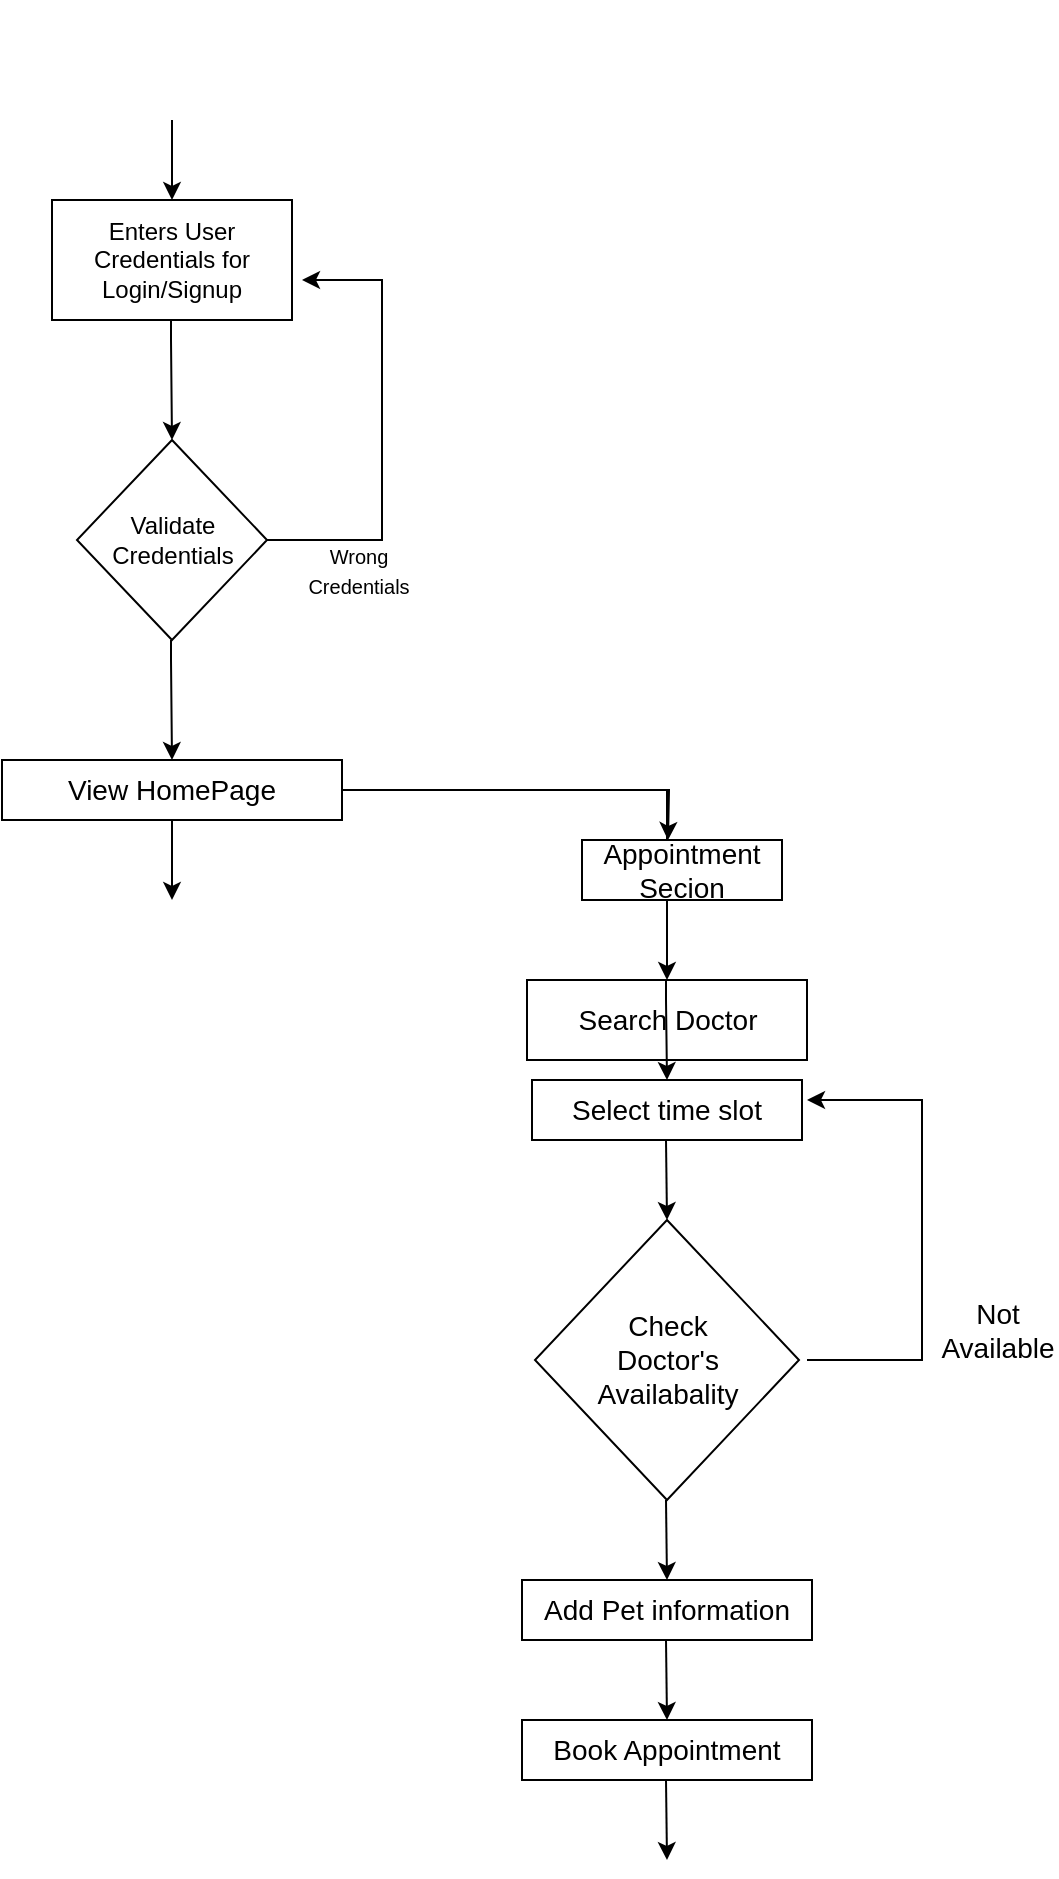 <mxfile version="15.9.4" type="github">
  <diagram id="dZjqcPs-gwaTEHIOecjV" name="Page-1">
    <mxGraphModel dx="1041" dy="437" grid="1" gridSize="10" guides="1" tooltips="1" connect="1" arrows="1" fold="1" page="1" pageScale="1" pageWidth="850" pageHeight="1100" math="0" shadow="0">
      <root>
        <mxCell id="0" />
        <mxCell id="1" parent="0" />
        <mxCell id="6ge-q-GDThWXUt3xkh55-1" value="" style="shape=image;html=1;verticalAlign=top;verticalLabelPosition=bottom;labelBackgroundColor=#ffffff;imageAspect=0;aspect=fixed;image=https://cdn4.iconfinder.com/data/icons/ionicons/512/icon-ios7-circle-filled-128.png" vertex="1" parent="1">
          <mxGeometry x="360" y="60" width="70" height="70" as="geometry" />
        </mxCell>
        <mxCell id="6ge-q-GDThWXUt3xkh55-2" value="Enters User Credentials for Login/Signup" style="rounded=0;whiteSpace=wrap;html=1;" vertex="1" parent="1">
          <mxGeometry x="335" y="160" width="120" height="60" as="geometry" />
        </mxCell>
        <mxCell id="6ge-q-GDThWXUt3xkh55-3" value="" style="endArrow=classic;html=1;rounded=0;entryX=0.5;entryY=0;entryDx=0;entryDy=0;exitX=0.5;exitY=1;exitDx=0;exitDy=0;" edge="1" parent="1" source="6ge-q-GDThWXUt3xkh55-1" target="6ge-q-GDThWXUt3xkh55-2">
          <mxGeometry width="50" height="50" relative="1" as="geometry">
            <mxPoint x="470" y="120" as="sourcePoint" />
            <mxPoint x="520" y="70" as="targetPoint" />
            <Array as="points">
              <mxPoint x="395" y="120" />
              <mxPoint x="395" y="130" />
            </Array>
          </mxGeometry>
        </mxCell>
        <mxCell id="6ge-q-GDThWXUt3xkh55-4" value="" style="endArrow=classic;html=1;rounded=0;exitX=0.5;exitY=1;exitDx=0;exitDy=0;" edge="1" parent="1">
          <mxGeometry width="50" height="50" relative="1" as="geometry">
            <mxPoint x="394.5" y="230" as="sourcePoint" />
            <mxPoint x="395" y="280" as="targetPoint" />
            <Array as="points">
              <mxPoint x="394.5" y="220" />
              <mxPoint x="394.5" y="230" />
            </Array>
          </mxGeometry>
        </mxCell>
        <mxCell id="6ge-q-GDThWXUt3xkh55-5" value="&lt;div&gt;Validate&lt;/div&gt;&lt;div&gt;Credentials&lt;br&gt;&lt;/div&gt;" style="rhombus;whiteSpace=wrap;html=1;" vertex="1" parent="1">
          <mxGeometry x="347.5" y="280" width="95" height="100" as="geometry" />
        </mxCell>
        <mxCell id="6ge-q-GDThWXUt3xkh55-9" value="&lt;div&gt;&lt;font style=&quot;font-size: 10px&quot;&gt;Wrong&lt;/font&gt;&lt;/div&gt;&lt;div&gt;&lt;font style=&quot;font-size: 10px&quot;&gt;Credentials&lt;br&gt;&lt;/font&gt;&lt;/div&gt;" style="text;html=1;align=center;verticalAlign=middle;resizable=0;points=[];autosize=1;strokeColor=none;fillColor=none;" vertex="1" parent="1">
          <mxGeometry x="452.5" y="325" width="70" height="40" as="geometry" />
        </mxCell>
        <mxCell id="6ge-q-GDThWXUt3xkh55-10" value="" style="endArrow=classic;html=1;rounded=0;exitX=0.5;exitY=1;exitDx=0;exitDy=0;" edge="1" parent="1">
          <mxGeometry width="50" height="50" relative="1" as="geometry">
            <mxPoint x="394.5" y="390" as="sourcePoint" />
            <mxPoint x="395" y="440" as="targetPoint" />
            <Array as="points">
              <mxPoint x="394.5" y="380" />
              <mxPoint x="394.5" y="390" />
            </Array>
          </mxGeometry>
        </mxCell>
        <mxCell id="6ge-q-GDThWXUt3xkh55-25" value="" style="edgeStyle=orthogonalEdgeStyle;rounded=0;orthogonalLoop=1;jettySize=auto;html=1;fontSize=14;" edge="1" parent="1" source="6ge-q-GDThWXUt3xkh55-11" target="6ge-q-GDThWXUt3xkh55-13">
          <mxGeometry relative="1" as="geometry" />
        </mxCell>
        <mxCell id="6ge-q-GDThWXUt3xkh55-26" value="" style="edgeStyle=orthogonalEdgeStyle;rounded=0;orthogonalLoop=1;jettySize=auto;html=1;fontSize=14;" edge="1" parent="1" source="6ge-q-GDThWXUt3xkh55-11">
          <mxGeometry relative="1" as="geometry">
            <mxPoint x="643" y="480" as="targetPoint" />
          </mxGeometry>
        </mxCell>
        <mxCell id="6ge-q-GDThWXUt3xkh55-11" value="&lt;font style=&quot;font-size: 14px&quot;&gt;View HomePage&lt;/font&gt;" style="rounded=0;whiteSpace=wrap;html=1;fontSize=10;" vertex="1" parent="1">
          <mxGeometry x="310" y="440" width="170" height="30" as="geometry" />
        </mxCell>
        <mxCell id="6ge-q-GDThWXUt3xkh55-12" value="" style="endArrow=classic;html=1;rounded=0;" edge="1" parent="1">
          <mxGeometry width="50" height="50" relative="1" as="geometry">
            <mxPoint x="395" y="480" as="sourcePoint" />
            <mxPoint x="395" y="510" as="targetPoint" />
            <Array as="points">
              <mxPoint x="395" y="470" />
            </Array>
          </mxGeometry>
        </mxCell>
        <mxCell id="6ge-q-GDThWXUt3xkh55-13" value="Search Doctor" style="rounded=0;whiteSpace=wrap;html=1;fontSize=14;" vertex="1" parent="1">
          <mxGeometry x="572.5" y="550" width="140" height="40" as="geometry" />
        </mxCell>
        <mxCell id="6ge-q-GDThWXUt3xkh55-14" value="" style="endArrow=classic;html=1;rounded=0;exitX=0.5;exitY=1;exitDx=0;exitDy=0;" edge="1" parent="1">
          <mxGeometry width="50" height="50" relative="1" as="geometry">
            <mxPoint x="642" y="560" as="sourcePoint" />
            <mxPoint x="642.5" y="600" as="targetPoint" />
            <Array as="points">
              <mxPoint x="642" y="550" />
              <mxPoint x="642" y="560" />
            </Array>
          </mxGeometry>
        </mxCell>
        <mxCell id="6ge-q-GDThWXUt3xkh55-16" value="&lt;div&gt;Check&lt;/div&gt;&lt;div&gt;Doctor&#39;s&lt;/div&gt;&lt;div&gt;Availabality&lt;br&gt;&lt;/div&gt;" style="rhombus;whiteSpace=wrap;html=1;fontSize=14;" vertex="1" parent="1">
          <mxGeometry x="576.5" y="670" width="132" height="140" as="geometry" />
        </mxCell>
        <mxCell id="6ge-q-GDThWXUt3xkh55-17" value="" style="endArrow=classic;html=1;rounded=0;" edge="1" parent="1">
          <mxGeometry width="50" height="50" relative="1" as="geometry">
            <mxPoint x="442.5" y="330" as="sourcePoint" />
            <mxPoint x="460" y="200" as="targetPoint" />
            <Array as="points">
              <mxPoint x="500" y="330" />
              <mxPoint x="500" y="200" />
            </Array>
          </mxGeometry>
        </mxCell>
        <mxCell id="6ge-q-GDThWXUt3xkh55-18" value="" style="endArrow=classic;html=1;rounded=0;" edge="1" parent="1">
          <mxGeometry width="50" height="50" relative="1" as="geometry">
            <mxPoint x="712.5" y="740" as="sourcePoint" />
            <mxPoint x="712.5" y="610" as="targetPoint" />
            <Array as="points">
              <mxPoint x="770" y="740" />
              <mxPoint x="770" y="610" />
            </Array>
          </mxGeometry>
        </mxCell>
        <mxCell id="6ge-q-GDThWXUt3xkh55-19" value="Add Pet information" style="rounded=0;whiteSpace=wrap;html=1;fontSize=14;" vertex="1" parent="1">
          <mxGeometry x="570" y="850" width="145" height="30" as="geometry" />
        </mxCell>
        <mxCell id="6ge-q-GDThWXUt3xkh55-20" value="Select time slot" style="rounded=0;whiteSpace=wrap;html=1;fontSize=14;" vertex="1" parent="1">
          <mxGeometry x="575" y="600" width="135" height="30" as="geometry" />
        </mxCell>
        <mxCell id="6ge-q-GDThWXUt3xkh55-22" value="" style="endArrow=classic;html=1;rounded=0;exitX=0.5;exitY=1;exitDx=0;exitDy=0;" edge="1" parent="1">
          <mxGeometry width="50" height="50" relative="1" as="geometry">
            <mxPoint x="642" y="630" as="sourcePoint" />
            <mxPoint x="642.5" y="670" as="targetPoint" />
            <Array as="points" />
          </mxGeometry>
        </mxCell>
        <mxCell id="6ge-q-GDThWXUt3xkh55-23" value="&lt;div&gt;Not&lt;/div&gt;&lt;div&gt;Available&lt;br&gt;&lt;/div&gt;" style="text;html=1;strokeColor=none;fillColor=none;align=center;verticalAlign=middle;whiteSpace=wrap;rounded=0;fontSize=14;" vertex="1" parent="1">
          <mxGeometry x="777.5" y="710" width="60" height="30" as="geometry" />
        </mxCell>
        <mxCell id="6ge-q-GDThWXUt3xkh55-24" value="" style="endArrow=classic;html=1;rounded=0;exitX=0.5;exitY=1;exitDx=0;exitDy=0;" edge="1" parent="1">
          <mxGeometry width="50" height="50" relative="1" as="geometry">
            <mxPoint x="642" y="810" as="sourcePoint" />
            <mxPoint x="642.5" y="850" as="targetPoint" />
            <Array as="points" />
          </mxGeometry>
        </mxCell>
        <mxCell id="6ge-q-GDThWXUt3xkh55-29" value="&lt;div&gt;Appointment&lt;/div&gt;&lt;div&gt;Secion&lt;br&gt;&lt;/div&gt;" style="rounded=0;whiteSpace=wrap;html=1;fontSize=14;" vertex="1" parent="1">
          <mxGeometry x="600" y="480" width="100" height="30" as="geometry" />
        </mxCell>
        <mxCell id="6ge-q-GDThWXUt3xkh55-30" value="Book Appointment" style="rounded=0;whiteSpace=wrap;html=1;fontSize=14;" vertex="1" parent="1">
          <mxGeometry x="570" y="920" width="145" height="30" as="geometry" />
        </mxCell>
        <mxCell id="6ge-q-GDThWXUt3xkh55-31" value="" style="endArrow=classic;html=1;rounded=0;exitX=0.5;exitY=1;exitDx=0;exitDy=0;" edge="1" parent="1">
          <mxGeometry width="50" height="50" relative="1" as="geometry">
            <mxPoint x="642" y="880" as="sourcePoint" />
            <mxPoint x="642.5" y="920" as="targetPoint" />
            <Array as="points" />
          </mxGeometry>
        </mxCell>
        <mxCell id="6ge-q-GDThWXUt3xkh55-34" value="" style="endArrow=classic;html=1;rounded=0;exitX=0.5;exitY=1;exitDx=0;exitDy=0;" edge="1" parent="1">
          <mxGeometry width="50" height="50" relative="1" as="geometry">
            <mxPoint x="642" y="950" as="sourcePoint" />
            <mxPoint x="642.5" y="990" as="targetPoint" />
            <Array as="points" />
          </mxGeometry>
        </mxCell>
      </root>
    </mxGraphModel>
  </diagram>
</mxfile>
